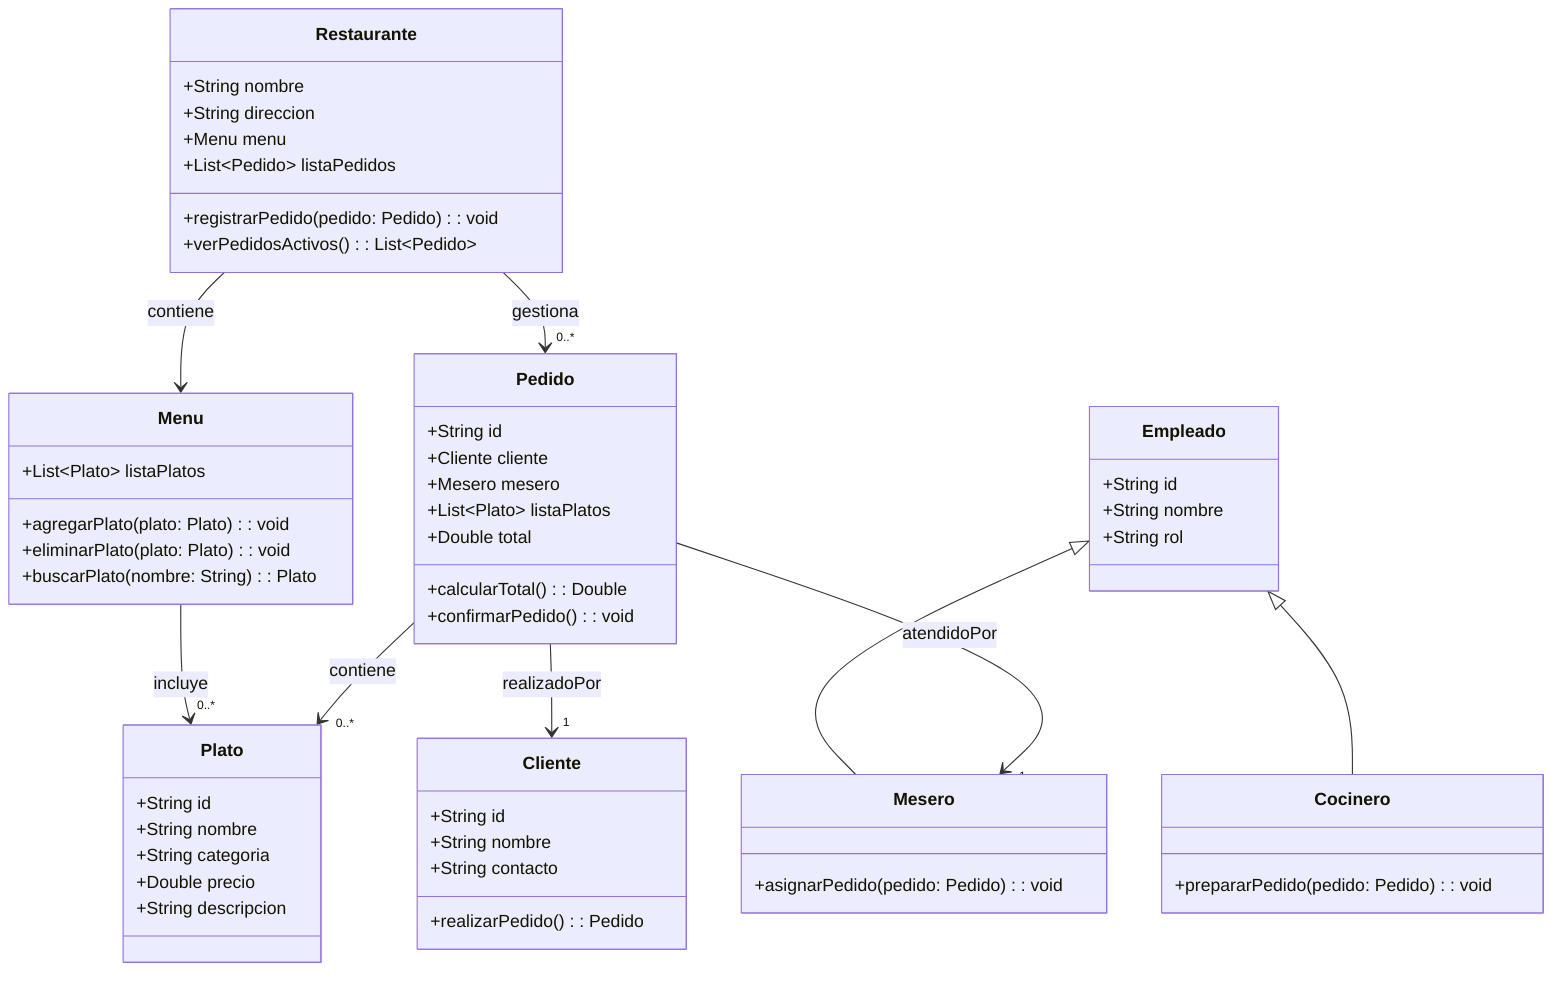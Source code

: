 classDiagram
    class Restaurante {
        +String nombre
        +String direccion
        +Menu menu
        +List~Pedido~ listaPedidos
        +registrarPedido(pedido: Pedido): void
        +verPedidosActivos(): List~Pedido~
    }

    class Menu {
        +List~Plato~ listaPlatos
        +agregarPlato(plato: Plato): void
        +eliminarPlato(plato: Plato): void
        +buscarPlato(nombre: String): Plato
    }

    class Plato {
        +String id
        +String nombre
        +String categoria
        +Double precio
        +String descripcion
    }

    class Pedido {
        +String id
        +Cliente cliente
        +Mesero mesero
        +List~Plato~ listaPlatos
        +Double total
        +calcularTotal(): Double
        +confirmarPedido(): void
    }

    class Cliente {
        +String id
        +String nombre
        +String contacto
        +realizarPedido(): Pedido
    }

    class Empleado {
        +String id
        +String nombre
        +String rol
    }

    class Mesero {
        +asignarPedido(pedido: Pedido): void
    }

    class Cocinero {
        +prepararPedido(pedido: Pedido): void
    }

    Empleado <|-- Mesero
    Empleado <|-- Cocinero
    Restaurante --> Menu : contiene
    Restaurante --> "0..*" Pedido : gestiona
    Menu --> "0..*" Plato : incluye
    Pedido --> "1" Cliente : realizadoPor
    Pedido --> "1" Mesero : atendidoPor
    Pedido --> "0..*" Plato : contiene